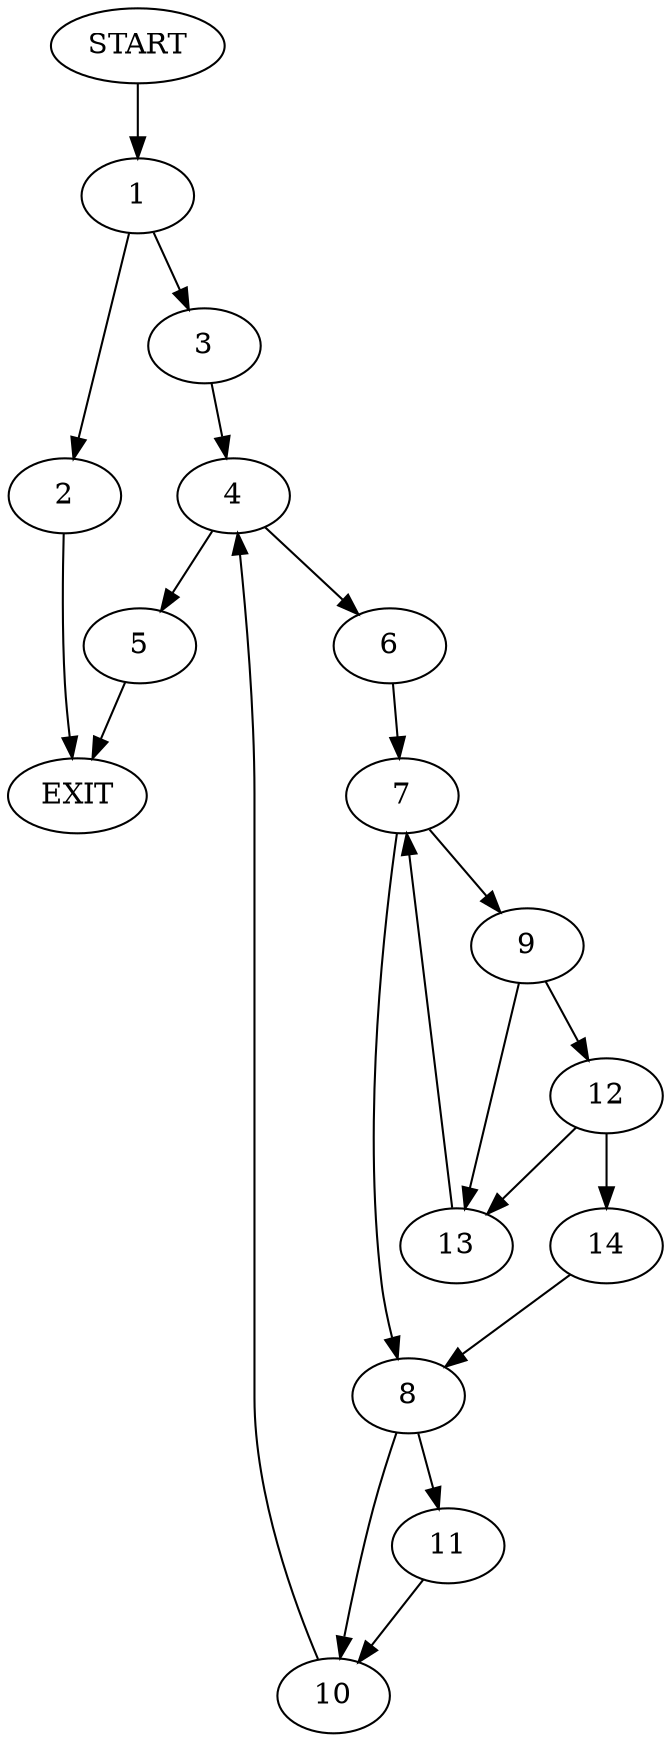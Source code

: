 digraph {
0 [label="START"]
15 [label="EXIT"]
0 -> 1
1 -> 2
1 -> 3
2 -> 15
3 -> 4
4 -> 5
4 -> 6
5 -> 15
6 -> 7
7 -> 8
7 -> 9
8 -> 10
8 -> 11
9 -> 12
9 -> 13
13 -> 7
12 -> 14
12 -> 13
14 -> 8
11 -> 10
10 -> 4
}

